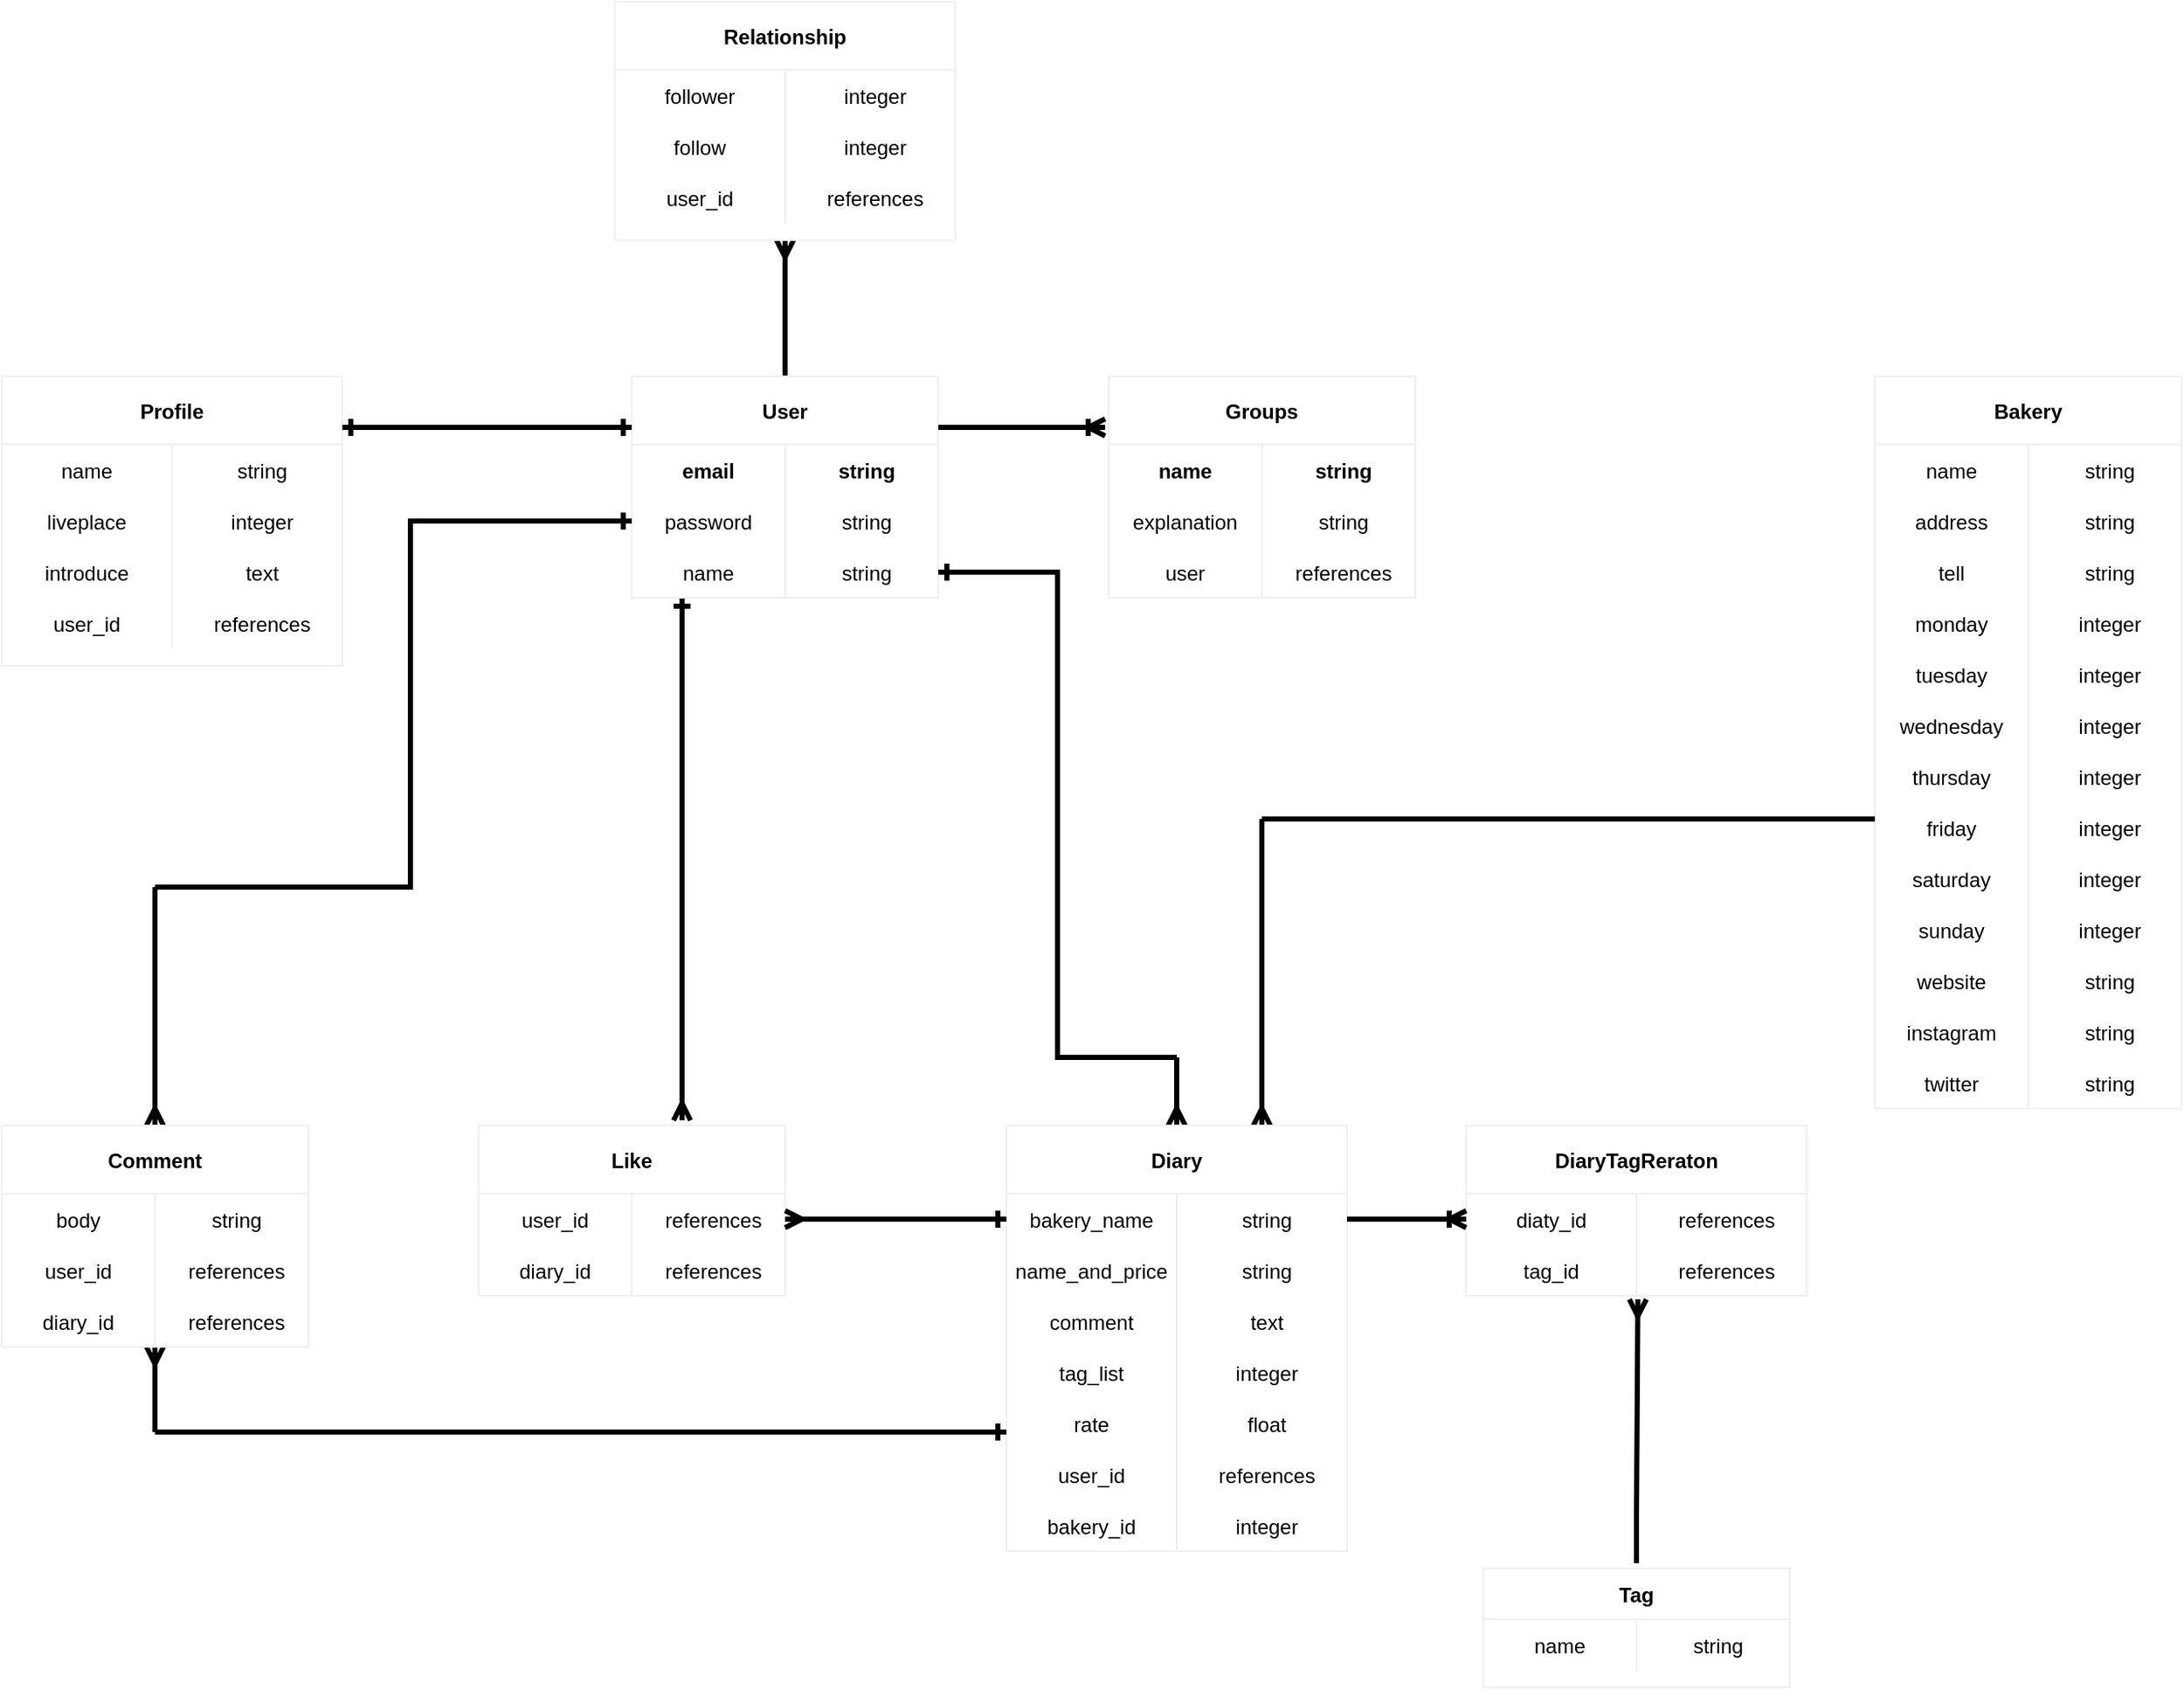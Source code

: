 <mxfile version="13.10.0" type="embed">
    <diagram id="m21PLjNemljmW0Z7KCX5" name="ページ1">
        <mxGraphModel dx="508" dy="1512" grid="1" gridSize="10" guides="1" tooltips="1" connect="1" arrows="1" fold="1" page="1" pageScale="1" pageWidth="700" pageHeight="1000" math="0" shadow="0">
            <root>
                <mxCell id="0"/>
                <mxCell id="1" parent="0"/>
                <mxCell id="2" style="edgeStyle=elbowEdgeStyle;rounded=0;jumpSize=13;orthogonalLoop=1;jettySize=auto;html=1;entryX=0.665;entryY=-0.03;entryDx=0;entryDy=0;entryPerimeter=0;shadow=0;startArrow=ERone;startFill=0;endArrow=ERmany;endFill=0;strokeWidth=3;fontSize=14;fontColor=none;" parent="1" source="3" target="66" edge="1">
                    <mxGeometry relative="1" as="geometry"/>
                </mxCell>
                <mxCell id="159" style="edgeStyle=orthogonalEdgeStyle;rounded=0;orthogonalLoop=1;jettySize=auto;html=1;exitX=0.5;exitY=0;exitDx=0;exitDy=0;entryX=0.5;entryY=1;entryDx=0;entryDy=0;startArrow=none;startFill=0;strokeWidth=3;endArrow=ERmany;endFill=0;" parent="1" source="3" target="129" edge="1">
                    <mxGeometry relative="1" as="geometry"/>
                </mxCell>
                <mxCell id="3" value="User" style="shape=table;startSize=40;container=1;collapsible=1;childLayout=tableLayout;fixedRows=1;rowLines=0;fontStyle=1;align=center;resizeLast=1;strokeColor=#f0f0f0;" parent="1" vertex="1">
                    <mxGeometry x="430" y="200" width="180" height="130" as="geometry"/>
                </mxCell>
                <mxCell id="4" value="" style="shape=partialRectangle;collapsible=0;dropTarget=0;pointerEvents=0;fillColor=none;top=0;left=0;bottom=1;right=0;points=[[0,0.5],[1,0.5]];portConstraint=eastwest;strokeColor=none;" parent="3" vertex="1">
                    <mxGeometry y="40" width="180" height="30" as="geometry"/>
                </mxCell>
                <mxCell id="5" value="email" style="shape=partialRectangle;connectable=0;fillColor=none;top=0;left=0;bottom=0;right=0;fontStyle=1;overflow=hidden;strokeColor=none;" parent="4" vertex="1">
                    <mxGeometry width="90" height="30" as="geometry"/>
                </mxCell>
                <mxCell id="6" value="string" style="shape=partialRectangle;connectable=0;fillColor=none;top=0;left=0;bottom=0;right=0;align=center;spacingLeft=6;fontStyle=1;overflow=hidden;strokeColor=none;flipH=1;flipV=1;direction=west;" parent="4" vertex="1">
                    <mxGeometry x="90" width="90" height="30" as="geometry"/>
                </mxCell>
                <mxCell id="7" value="" style="shape=partialRectangle;collapsible=0;dropTarget=0;pointerEvents=0;fillColor=none;top=0;left=0;bottom=0;right=0;points=[[0,0.5],[1,0.5]];portConstraint=eastwest;strokeColor=none;" parent="3" vertex="1">
                    <mxGeometry y="70" width="180" height="30" as="geometry"/>
                </mxCell>
                <mxCell id="8" value="password" style="shape=partialRectangle;connectable=0;fillColor=none;top=0;left=0;bottom=0;right=0;editable=1;overflow=hidden;" parent="7" vertex="1">
                    <mxGeometry width="90" height="30" as="geometry"/>
                </mxCell>
                <mxCell id="9" value="string" style="shape=partialRectangle;connectable=0;fillColor=none;top=0;left=0;bottom=0;right=0;align=center;spacingLeft=6;overflow=hidden;" parent="7" vertex="1">
                    <mxGeometry x="90" width="90" height="30" as="geometry"/>
                </mxCell>
                <mxCell id="10" value="" style="shape=partialRectangle;collapsible=0;dropTarget=0;pointerEvents=0;fillColor=none;top=0;left=0;bottom=0;right=0;points=[[0,0.5],[1,0.5]];portConstraint=eastwest;" parent="3" vertex="1">
                    <mxGeometry y="100" width="180" height="30" as="geometry"/>
                </mxCell>
                <mxCell id="11" value="name" style="shape=partialRectangle;connectable=0;fillColor=none;top=0;left=0;bottom=0;right=0;editable=1;overflow=hidden;" parent="10" vertex="1">
                    <mxGeometry width="90" height="30" as="geometry"/>
                </mxCell>
                <mxCell id="12" value="string" style="shape=partialRectangle;connectable=0;fillColor=none;top=0;left=0;bottom=0;right=0;align=center;spacingLeft=6;overflow=hidden;" parent="10" vertex="1">
                    <mxGeometry x="90" width="90" height="30" as="geometry"/>
                </mxCell>
                <mxCell id="13" value="Bakery" style="shape=table;startSize=40;container=1;collapsible=1;childLayout=tableLayout;fixedRows=1;rowLines=0;fontStyle=1;align=center;resizeLast=1;strokeColor=#f0f0f0;" parent="1" vertex="1">
                    <mxGeometry x="1160" y="200" width="180" height="430" as="geometry"/>
                </mxCell>
                <mxCell id="14" value="" style="shape=partialRectangle;collapsible=0;dropTarget=0;pointerEvents=0;fillColor=none;top=0;left=0;bottom=1;right=0;points=[[0,0.5],[1,0.5]];portConstraint=eastwest;strokeColor=none;" parent="13" vertex="1">
                    <mxGeometry y="40" width="180" height="30" as="geometry"/>
                </mxCell>
                <mxCell id="15" value="name" style="shape=partialRectangle;connectable=0;fillColor=none;top=0;left=0;bottom=0;right=0;fontStyle=0;overflow=hidden;strokeColor=none;" parent="14" vertex="1">
                    <mxGeometry width="90" height="30" as="geometry"/>
                </mxCell>
                <mxCell id="16" value="string" style="shape=partialRectangle;connectable=0;fillColor=none;top=0;left=0;bottom=0;right=0;align=center;spacingLeft=6;fontStyle=0;overflow=hidden;strokeColor=none;" parent="14" vertex="1">
                    <mxGeometry x="90" width="90" height="30" as="geometry"/>
                </mxCell>
                <mxCell id="17" value="" style="shape=partialRectangle;collapsible=0;dropTarget=0;pointerEvents=0;fillColor=none;top=0;left=0;bottom=0;right=0;points=[[0,0.5],[1,0.5]];portConstraint=eastwest;strokeColor=none;" parent="13" vertex="1">
                    <mxGeometry y="70" width="180" height="30" as="geometry"/>
                </mxCell>
                <mxCell id="18" value="address" style="shape=partialRectangle;connectable=0;fillColor=none;top=0;left=0;bottom=0;right=0;editable=1;overflow=hidden;" parent="17" vertex="1">
                    <mxGeometry width="90" height="30" as="geometry"/>
                </mxCell>
                <mxCell id="19" value="string" style="shape=partialRectangle;connectable=0;fillColor=none;top=0;left=0;bottom=0;right=0;align=center;spacingLeft=6;overflow=hidden;" parent="17" vertex="1">
                    <mxGeometry x="90" width="90" height="30" as="geometry"/>
                </mxCell>
                <mxCell id="20" value="" style="shape=partialRectangle;collapsible=0;dropTarget=0;pointerEvents=0;fillColor=none;top=0;left=0;bottom=0;right=0;points=[[0,0.5],[1,0.5]];portConstraint=eastwest;" parent="13" vertex="1">
                    <mxGeometry y="100" width="180" height="30" as="geometry"/>
                </mxCell>
                <mxCell id="21" value="tell" style="shape=partialRectangle;connectable=0;fillColor=none;top=0;left=0;bottom=0;right=0;editable=1;overflow=hidden;" parent="20" vertex="1">
                    <mxGeometry width="90" height="30" as="geometry"/>
                </mxCell>
                <mxCell id="22" value="string" style="shape=partialRectangle;connectable=0;fillColor=none;top=0;left=0;bottom=0;right=0;align=center;spacingLeft=6;overflow=hidden;" parent="20" vertex="1">
                    <mxGeometry x="90" width="90" height="30" as="geometry"/>
                </mxCell>
                <mxCell id="23" value="" style="shape=partialRectangle;collapsible=0;dropTarget=0;pointerEvents=0;fillColor=none;top=0;left=0;bottom=0;right=0;points=[[0,0.5],[1,0.5]];portConstraint=eastwest;" parent="13" vertex="1">
                    <mxGeometry y="130" width="180" height="30" as="geometry"/>
                </mxCell>
                <mxCell id="24" value="monday" style="shape=partialRectangle;connectable=0;fillColor=none;top=0;left=0;bottom=0;right=0;fontStyle=0;overflow=hidden;" parent="23" vertex="1">
                    <mxGeometry width="90" height="30" as="geometry"/>
                </mxCell>
                <mxCell id="25" value="integer" style="shape=partialRectangle;connectable=0;fillColor=none;top=0;left=0;bottom=0;right=0;align=center;spacingLeft=6;fontStyle=0;overflow=hidden;" parent="23" vertex="1">
                    <mxGeometry x="90" width="90" height="30" as="geometry"/>
                </mxCell>
                <mxCell id="26" value="" style="shape=partialRectangle;collapsible=0;dropTarget=0;pointerEvents=0;fillColor=none;top=0;left=0;bottom=0;right=0;points=[[0,0.5],[1,0.5]];portConstraint=eastwest;" parent="13" vertex="1">
                    <mxGeometry y="160" width="180" height="30" as="geometry"/>
                </mxCell>
                <mxCell id="27" value="tuesday" style="shape=partialRectangle;connectable=0;fillColor=none;top=0;left=0;bottom=0;right=0;fontStyle=0;overflow=hidden;" parent="26" vertex="1">
                    <mxGeometry width="90" height="30" as="geometry"/>
                </mxCell>
                <mxCell id="28" value="integer" style="shape=partialRectangle;connectable=0;fillColor=none;top=0;left=0;bottom=0;right=0;align=center;spacingLeft=6;fontStyle=0;overflow=hidden;" parent="26" vertex="1">
                    <mxGeometry x="90" width="90" height="30" as="geometry"/>
                </mxCell>
                <mxCell id="29" value="" style="shape=partialRectangle;collapsible=0;dropTarget=0;pointerEvents=0;fillColor=none;top=0;left=0;bottom=0;right=0;points=[[0,0.5],[1,0.5]];portConstraint=eastwest;" parent="13" vertex="1">
                    <mxGeometry y="190" width="180" height="30" as="geometry"/>
                </mxCell>
                <mxCell id="30" value="wednesday" style="shape=partialRectangle;connectable=0;fillColor=none;top=0;left=0;bottom=0;right=0;fontStyle=0;overflow=hidden;" parent="29" vertex="1">
                    <mxGeometry width="90" height="30" as="geometry"/>
                </mxCell>
                <mxCell id="31" value="integer" style="shape=partialRectangle;connectable=0;fillColor=none;top=0;left=0;bottom=0;right=0;align=center;spacingLeft=6;fontStyle=0;overflow=hidden;" parent="29" vertex="1">
                    <mxGeometry x="90" width="90" height="30" as="geometry"/>
                </mxCell>
                <mxCell id="32" value="" style="shape=partialRectangle;collapsible=0;dropTarget=0;pointerEvents=0;fillColor=none;top=0;left=0;bottom=0;right=0;points=[[0,0.5],[1,0.5]];portConstraint=eastwest;" parent="13" vertex="1">
                    <mxGeometry y="220" width="180" height="30" as="geometry"/>
                </mxCell>
                <mxCell id="33" value="thursday" style="shape=partialRectangle;connectable=0;fillColor=none;top=0;left=0;bottom=0;right=0;fontStyle=0;overflow=hidden;" parent="32" vertex="1">
                    <mxGeometry width="90" height="30" as="geometry"/>
                </mxCell>
                <mxCell id="34" value="integer" style="shape=partialRectangle;connectable=0;fillColor=none;top=0;left=0;bottom=0;right=0;align=center;spacingLeft=6;fontStyle=0;overflow=hidden;" parent="32" vertex="1">
                    <mxGeometry x="90" width="90" height="30" as="geometry"/>
                </mxCell>
                <mxCell id="35" value="" style="shape=partialRectangle;collapsible=0;dropTarget=0;pointerEvents=0;fillColor=none;top=0;left=0;bottom=0;right=0;points=[[0,0.5],[1,0.5]];portConstraint=eastwest;" parent="13" vertex="1">
                    <mxGeometry y="250" width="180" height="30" as="geometry"/>
                </mxCell>
                <mxCell id="36" value="friday" style="shape=partialRectangle;connectable=0;fillColor=none;top=0;left=0;bottom=0;right=0;fontStyle=0;overflow=hidden;" parent="35" vertex="1">
                    <mxGeometry width="90" height="30" as="geometry"/>
                </mxCell>
                <mxCell id="37" value="integer" style="shape=partialRectangle;connectable=0;fillColor=none;top=0;left=0;bottom=0;right=0;align=center;spacingLeft=6;fontStyle=0;overflow=hidden;" parent="35" vertex="1">
                    <mxGeometry x="90" width="90" height="30" as="geometry"/>
                </mxCell>
                <mxCell id="38" value="" style="shape=partialRectangle;collapsible=0;dropTarget=0;pointerEvents=0;fillColor=none;top=0;left=0;bottom=0;right=0;points=[[0,0.5],[1,0.5]];portConstraint=eastwest;" parent="13" vertex="1">
                    <mxGeometry y="280" width="180" height="30" as="geometry"/>
                </mxCell>
                <mxCell id="39" value="saturday" style="shape=partialRectangle;connectable=0;fillColor=none;top=0;left=0;bottom=0;right=0;fontStyle=0;overflow=hidden;" parent="38" vertex="1">
                    <mxGeometry width="90" height="30" as="geometry"/>
                </mxCell>
                <mxCell id="40" value="integer" style="shape=partialRectangle;connectable=0;fillColor=none;top=0;left=0;bottom=0;right=0;align=center;spacingLeft=6;fontStyle=0;overflow=hidden;" parent="38" vertex="1">
                    <mxGeometry x="90" width="90" height="30" as="geometry"/>
                </mxCell>
                <mxCell id="144" value="" style="shape=partialRectangle;collapsible=0;dropTarget=0;pointerEvents=0;fillColor=none;top=0;left=0;bottom=0;right=0;points=[[0,0.5],[1,0.5]];portConstraint=eastwest;" parent="13" vertex="1">
                    <mxGeometry y="310" width="180" height="30" as="geometry"/>
                </mxCell>
                <mxCell id="145" value="sunday" style="shape=partialRectangle;connectable=0;fillColor=none;top=0;left=0;bottom=0;right=0;fontStyle=0;overflow=hidden;" parent="144" vertex="1">
                    <mxGeometry width="90" height="30" as="geometry"/>
                </mxCell>
                <mxCell id="146" value="integer" style="shape=partialRectangle;connectable=0;fillColor=none;top=0;left=0;bottom=0;right=0;align=center;spacingLeft=6;fontStyle=0;overflow=hidden;" parent="144" vertex="1">
                    <mxGeometry x="90" width="90" height="30" as="geometry"/>
                </mxCell>
                <mxCell id="147" value="" style="shape=partialRectangle;collapsible=0;dropTarget=0;pointerEvents=0;fillColor=none;top=0;left=0;bottom=0;right=0;points=[[0,0.5],[1,0.5]];portConstraint=eastwest;" parent="13" vertex="1">
                    <mxGeometry y="340" width="180" height="30" as="geometry"/>
                </mxCell>
                <mxCell id="148" value="website" style="shape=partialRectangle;connectable=0;fillColor=none;top=0;left=0;bottom=0;right=0;fontStyle=0;overflow=hidden;" parent="147" vertex="1">
                    <mxGeometry width="90" height="30" as="geometry"/>
                </mxCell>
                <mxCell id="149" value="string" style="shape=partialRectangle;connectable=0;fillColor=none;top=0;left=0;bottom=0;right=0;align=center;spacingLeft=6;fontStyle=0;overflow=hidden;" parent="147" vertex="1">
                    <mxGeometry x="90" width="90" height="30" as="geometry"/>
                </mxCell>
                <mxCell id="151" value="" style="shape=partialRectangle;collapsible=0;dropTarget=0;pointerEvents=0;fillColor=none;top=0;left=0;bottom=0;right=0;points=[[0,0.5],[1,0.5]];portConstraint=eastwest;" parent="13" vertex="1">
                    <mxGeometry y="370" width="180" height="30" as="geometry"/>
                </mxCell>
                <mxCell id="152" value="instagram" style="shape=partialRectangle;connectable=0;fillColor=none;top=0;left=0;bottom=0;right=0;fontStyle=0;overflow=hidden;" parent="151" vertex="1">
                    <mxGeometry width="90" height="30" as="geometry"/>
                </mxCell>
                <mxCell id="153" value="string" style="shape=partialRectangle;connectable=0;fillColor=none;top=0;left=0;bottom=0;right=0;align=center;spacingLeft=6;fontStyle=0;overflow=hidden;" parent="151" vertex="1">
                    <mxGeometry x="90" width="90" height="30" as="geometry"/>
                </mxCell>
                <mxCell id="154" value="" style="shape=partialRectangle;collapsible=0;dropTarget=0;pointerEvents=0;fillColor=none;top=0;left=0;bottom=0;right=0;points=[[0,0.5],[1,0.5]];portConstraint=eastwest;" parent="13" vertex="1">
                    <mxGeometry y="400" width="180" height="30" as="geometry"/>
                </mxCell>
                <mxCell id="155" value="twitter" style="shape=partialRectangle;connectable=0;fillColor=none;top=0;left=0;bottom=0;right=0;fontStyle=0;overflow=hidden;" parent="154" vertex="1">
                    <mxGeometry width="90" height="30" as="geometry"/>
                </mxCell>
                <mxCell id="156" value="string" style="shape=partialRectangle;connectable=0;fillColor=none;top=0;left=0;bottom=0;right=0;align=center;spacingLeft=6;fontStyle=0;overflow=hidden;" parent="154" vertex="1">
                    <mxGeometry x="90" width="90" height="30" as="geometry"/>
                </mxCell>
                <mxCell id="41" value="Profile" style="shape=table;startSize=40;container=1;collapsible=1;childLayout=tableLayout;fixedRows=1;rowLines=0;fontStyle=1;align=center;resizeLast=1;strokeColor=#f0f0f0;" parent="1" vertex="1">
                    <mxGeometry x="60" y="200" width="200" height="170" as="geometry"/>
                </mxCell>
                <mxCell id="42" value="" style="shape=partialRectangle;collapsible=0;dropTarget=0;pointerEvents=0;fillColor=none;top=0;left=0;bottom=1;right=0;points=[[0,0.5],[1,0.5]];portConstraint=eastwest;strokeColor=none;" parent="41" vertex="1">
                    <mxGeometry y="40" width="200" height="30" as="geometry"/>
                </mxCell>
                <mxCell id="43" value="name" style="shape=partialRectangle;connectable=0;fillColor=none;top=0;left=0;bottom=0;right=0;fontStyle=0;overflow=hidden;strokeColor=none;" parent="42" vertex="1">
                    <mxGeometry width="100" height="30" as="geometry"/>
                </mxCell>
                <mxCell id="44" value="string" style="shape=partialRectangle;connectable=0;fillColor=none;top=0;left=0;bottom=0;right=0;align=center;spacingLeft=6;fontStyle=0;overflow=hidden;strokeColor=none;" parent="42" vertex="1">
                    <mxGeometry x="100" width="100" height="30" as="geometry"/>
                </mxCell>
                <mxCell id="45" value="" style="shape=partialRectangle;collapsible=0;dropTarget=0;pointerEvents=0;fillColor=none;top=0;left=0;bottom=0;right=0;points=[[0,0.5],[1,0.5]];portConstraint=eastwest;strokeColor=none;" parent="41" vertex="1">
                    <mxGeometry y="70" width="200" height="30" as="geometry"/>
                </mxCell>
                <mxCell id="46" value="liveplace" style="shape=partialRectangle;connectable=0;fillColor=none;top=0;left=0;bottom=0;right=0;editable=1;overflow=hidden;" parent="45" vertex="1">
                    <mxGeometry width="100" height="30" as="geometry"/>
                </mxCell>
                <mxCell id="47" value="integer" style="shape=partialRectangle;connectable=0;fillColor=none;top=0;left=0;bottom=0;right=0;align=center;spacingLeft=6;overflow=hidden;" parent="45" vertex="1">
                    <mxGeometry x="100" width="100" height="30" as="geometry"/>
                </mxCell>
                <mxCell id="48" value="" style="shape=partialRectangle;collapsible=0;dropTarget=0;pointerEvents=0;fillColor=none;top=0;left=0;bottom=0;right=0;points=[[0,0.5],[1,0.5]];portConstraint=eastwest;" parent="41" vertex="1">
                    <mxGeometry y="100" width="200" height="30" as="geometry"/>
                </mxCell>
                <mxCell id="49" value="introduce" style="shape=partialRectangle;connectable=0;fillColor=none;top=0;left=0;bottom=0;right=0;editable=1;overflow=hidden;" parent="48" vertex="1">
                    <mxGeometry width="100" height="30" as="geometry"/>
                </mxCell>
                <mxCell id="50" value="text" style="shape=partialRectangle;connectable=0;fillColor=none;top=0;left=0;bottom=0;right=0;align=center;spacingLeft=6;overflow=hidden;" parent="48" vertex="1">
                    <mxGeometry x="100" width="100" height="30" as="geometry"/>
                </mxCell>
                <mxCell id="51" value="" style="shape=partialRectangle;collapsible=0;dropTarget=0;pointerEvents=0;fillColor=none;top=0;left=0;bottom=0;right=0;points=[[0,0.5],[1,0.5]];portConstraint=eastwest;" parent="41" vertex="1">
                    <mxGeometry y="130" width="200" height="30" as="geometry"/>
                </mxCell>
                <mxCell id="52" value="user_id" style="shape=partialRectangle;connectable=0;fillColor=none;top=0;left=0;bottom=0;right=0;fontStyle=0;overflow=hidden;" parent="51" vertex="1">
                    <mxGeometry width="100" height="30" as="geometry"/>
                </mxCell>
                <mxCell id="53" value="references" style="shape=partialRectangle;connectable=0;fillColor=none;top=0;left=0;bottom=0;right=0;align=center;spacingLeft=6;fontStyle=0;overflow=hidden;" parent="51" vertex="1">
                    <mxGeometry x="100" width="100" height="30" as="geometry"/>
                </mxCell>
                <mxCell id="54" style="edgeStyle=elbowEdgeStyle;rounded=0;jumpSize=13;orthogonalLoop=1;jettySize=auto;html=1;shadow=0;startArrow=ERmany;startFill=0;endArrow=none;endFill=0;strokeWidth=3;fontSize=14;fontColor=none;" parent="1" source="56" edge="1">
                    <mxGeometry relative="1" as="geometry">
                        <mxPoint x="150" y="500" as="targetPoint"/>
                    </mxGeometry>
                </mxCell>
                <mxCell id="55" style="edgeStyle=elbowEdgeStyle;rounded=0;jumpSize=13;orthogonalLoop=1;jettySize=auto;html=1;shadow=0;startArrow=ERmany;startFill=0;endArrow=none;endFill=0;strokeWidth=3;fontSize=14;fontColor=none;" parent="1" source="56" edge="1">
                    <mxGeometry relative="1" as="geometry">
                        <mxPoint x="150" y="820" as="targetPoint"/>
                    </mxGeometry>
                </mxCell>
                <mxCell id="56" value="Comment" style="shape=table;startSize=40;container=1;collapsible=1;childLayout=tableLayout;fixedRows=1;rowLines=0;fontStyle=1;align=center;resizeLast=1;strokeColor=#f0f0f0;" parent="1" vertex="1">
                    <mxGeometry x="60" y="640" width="180" height="130" as="geometry"/>
                </mxCell>
                <mxCell id="57" value="" style="shape=partialRectangle;collapsible=0;dropTarget=0;pointerEvents=0;fillColor=none;top=0;left=0;bottom=1;right=0;points=[[0,0.5],[1,0.5]];portConstraint=eastwest;strokeColor=none;" parent="56" vertex="1">
                    <mxGeometry y="40" width="180" height="30" as="geometry"/>
                </mxCell>
                <mxCell id="58" value="body" style="shape=partialRectangle;connectable=0;fillColor=none;top=0;left=0;bottom=0;right=0;fontStyle=0;overflow=hidden;strokeColor=none;" parent="57" vertex="1">
                    <mxGeometry width="90" height="30" as="geometry"/>
                </mxCell>
                <mxCell id="59" value="string" style="shape=partialRectangle;connectable=0;fillColor=none;top=0;left=0;bottom=0;right=0;align=center;spacingLeft=6;fontStyle=0;overflow=hidden;strokeColor=none;" parent="57" vertex="1">
                    <mxGeometry x="90" width="90" height="30" as="geometry"/>
                </mxCell>
                <mxCell id="60" value="" style="shape=partialRectangle;collapsible=0;dropTarget=0;pointerEvents=0;fillColor=none;top=0;left=0;bottom=0;right=0;points=[[0,0.5],[1,0.5]];portConstraint=eastwest;strokeColor=none;" parent="56" vertex="1">
                    <mxGeometry y="70" width="180" height="30" as="geometry"/>
                </mxCell>
                <mxCell id="61" value="user_id" style="shape=partialRectangle;connectable=0;fillColor=none;top=0;left=0;bottom=0;right=0;editable=1;overflow=hidden;" parent="60" vertex="1">
                    <mxGeometry width="90" height="30" as="geometry"/>
                </mxCell>
                <mxCell id="62" value="references" style="shape=partialRectangle;connectable=0;fillColor=none;top=0;left=0;bottom=0;right=0;align=center;spacingLeft=6;overflow=hidden;" parent="60" vertex="1">
                    <mxGeometry x="90" width="90" height="30" as="geometry"/>
                </mxCell>
                <mxCell id="63" value="" style="shape=partialRectangle;collapsible=0;dropTarget=0;pointerEvents=0;fillColor=none;top=0;left=0;bottom=0;right=0;points=[[0,0.5],[1,0.5]];portConstraint=eastwest;" parent="56" vertex="1">
                    <mxGeometry y="100" width="180" height="30" as="geometry"/>
                </mxCell>
                <mxCell id="64" value="diary_id" style="shape=partialRectangle;connectable=0;fillColor=none;top=0;left=0;bottom=0;right=0;editable=1;overflow=hidden;" parent="63" vertex="1">
                    <mxGeometry width="90" height="30" as="geometry"/>
                </mxCell>
                <mxCell id="65" value="references" style="shape=partialRectangle;connectable=0;fillColor=none;top=0;left=0;bottom=0;right=0;align=center;spacingLeft=6;overflow=hidden;" parent="63" vertex="1">
                    <mxGeometry x="90" width="90" height="30" as="geometry"/>
                </mxCell>
                <mxCell id="66" value="Like" style="shape=table;startSize=40;container=1;collapsible=1;childLayout=tableLayout;fixedRows=1;rowLines=0;fontStyle=1;align=center;resizeLast=1;strokeColor=#f0f0f0;" parent="1" vertex="1">
                    <mxGeometry x="340" y="640" width="180" height="100" as="geometry"/>
                </mxCell>
                <mxCell id="67" value="" style="shape=partialRectangle;collapsible=0;dropTarget=0;pointerEvents=0;fillColor=none;top=0;left=0;bottom=1;right=0;points=[[0,0.5],[1,0.5]];portConstraint=eastwest;strokeColor=none;" parent="66" vertex="1">
                    <mxGeometry y="40" width="180" height="30" as="geometry"/>
                </mxCell>
                <mxCell id="68" value="user_id" style="shape=partialRectangle;connectable=0;fillColor=none;top=0;left=0;bottom=0;right=0;fontStyle=0;overflow=hidden;strokeColor=none;" parent="67" vertex="1">
                    <mxGeometry width="90" height="30" as="geometry"/>
                </mxCell>
                <mxCell id="69" value="references" style="shape=partialRectangle;connectable=0;fillColor=none;top=0;left=0;bottom=0;right=0;align=center;spacingLeft=6;fontStyle=0;overflow=hidden;strokeColor=none;" parent="67" vertex="1">
                    <mxGeometry x="90" width="90" height="30" as="geometry"/>
                </mxCell>
                <mxCell id="70" value="" style="shape=partialRectangle;collapsible=0;dropTarget=0;pointerEvents=0;fillColor=none;top=0;left=0;bottom=0;right=0;points=[[0,0.5],[1,0.5]];portConstraint=eastwest;strokeColor=none;" parent="66" vertex="1">
                    <mxGeometry y="70" width="180" height="30" as="geometry"/>
                </mxCell>
                <mxCell id="71" value="diary_id" style="shape=partialRectangle;connectable=0;fillColor=none;top=0;left=0;bottom=0;right=0;editable=1;overflow=hidden;" parent="70" vertex="1">
                    <mxGeometry width="90" height="30" as="geometry"/>
                </mxCell>
                <mxCell id="72" value="references" style="shape=partialRectangle;connectable=0;fillColor=none;top=0;left=0;bottom=0;right=0;align=center;spacingLeft=6;overflow=hidden;" parent="70" vertex="1">
                    <mxGeometry x="90" width="90" height="30" as="geometry"/>
                </mxCell>
                <mxCell id="73" style="edgeStyle=elbowEdgeStyle;rounded=0;jumpSize=13;orthogonalLoop=1;jettySize=auto;html=1;shadow=0;startArrow=ERmany;startFill=0;endArrow=none;endFill=0;strokeWidth=3;fontSize=14;fontColor=none;" parent="1" source="75" edge="1">
                    <mxGeometry relative="1" as="geometry">
                        <mxPoint x="750" y="600" as="targetPoint"/>
                        <Array as="points">
                            <mxPoint x="750" y="600"/>
                            <mxPoint x="750" y="600"/>
                        </Array>
                    </mxGeometry>
                </mxCell>
                <mxCell id="74" style="edgeStyle=elbowEdgeStyle;rounded=0;jumpSize=13;orthogonalLoop=1;jettySize=auto;html=1;shadow=0;startArrow=ERmany;startFill=0;endArrow=none;endFill=0;strokeWidth=3;fontSize=14;fontColor=none;" parent="1" source="75" edge="1">
                    <mxGeometry relative="1" as="geometry">
                        <mxPoint x="800" y="460" as="targetPoint"/>
                        <Array as="points">
                            <mxPoint x="800" y="510"/>
                        </Array>
                    </mxGeometry>
                </mxCell>
                <mxCell id="75" value="Diary" style="shape=table;startSize=40;container=1;collapsible=1;childLayout=tableLayout;fixedRows=1;rowLines=0;fontStyle=1;align=center;resizeLast=1;strokeColor=#f0f0f0;" parent="1" vertex="1">
                    <mxGeometry x="650" y="640" width="200" height="250" as="geometry"/>
                </mxCell>
                <mxCell id="76" value="" style="shape=partialRectangle;collapsible=0;dropTarget=0;pointerEvents=0;fillColor=none;top=0;left=0;bottom=1;right=0;points=[[0,0.5],[1,0.5]];portConstraint=eastwest;strokeColor=none;" parent="75" vertex="1">
                    <mxGeometry y="40" width="200" height="30" as="geometry"/>
                </mxCell>
                <mxCell id="77" value="bakery_name" style="shape=partialRectangle;connectable=0;fillColor=none;top=0;left=0;bottom=0;right=0;fontStyle=0;overflow=hidden;strokeColor=none;" parent="76" vertex="1">
                    <mxGeometry width="100" height="30" as="geometry"/>
                </mxCell>
                <mxCell id="78" value="string" style="shape=partialRectangle;connectable=0;fillColor=none;top=0;left=0;bottom=0;right=0;align=center;spacingLeft=6;fontStyle=0;overflow=hidden;strokeColor=none;" parent="76" vertex="1">
                    <mxGeometry x="100" width="100" height="30" as="geometry"/>
                </mxCell>
                <mxCell id="79" value="" style="shape=partialRectangle;collapsible=0;dropTarget=0;pointerEvents=0;fillColor=none;top=0;left=0;bottom=0;right=0;points=[[0,0.5],[1,0.5]];portConstraint=eastwest;strokeColor=none;" parent="75" vertex="1">
                    <mxGeometry y="70" width="200" height="30" as="geometry"/>
                </mxCell>
                <mxCell id="80" value="name_and_price" style="shape=partialRectangle;connectable=0;fillColor=none;top=0;left=0;bottom=0;right=0;editable=1;overflow=hidden;" parent="79" vertex="1">
                    <mxGeometry width="100" height="30" as="geometry"/>
                </mxCell>
                <mxCell id="81" value="string" style="shape=partialRectangle;connectable=0;fillColor=none;top=0;left=0;bottom=0;right=0;align=center;spacingLeft=6;overflow=hidden;" parent="79" vertex="1">
                    <mxGeometry x="100" width="100" height="30" as="geometry"/>
                </mxCell>
                <mxCell id="82" value="" style="shape=partialRectangle;collapsible=0;dropTarget=0;pointerEvents=0;fillColor=none;top=0;left=0;bottom=0;right=0;points=[[0,0.5],[1,0.5]];portConstraint=eastwest;" parent="75" vertex="1">
                    <mxGeometry y="100" width="200" height="30" as="geometry"/>
                </mxCell>
                <mxCell id="83" value="comment" style="shape=partialRectangle;connectable=0;fillColor=none;top=0;left=0;bottom=0;right=0;editable=1;overflow=hidden;" parent="82" vertex="1">
                    <mxGeometry width="100" height="30" as="geometry"/>
                </mxCell>
                <mxCell id="84" value="text" style="shape=partialRectangle;connectable=0;fillColor=none;top=0;left=0;bottom=0;right=0;align=center;spacingLeft=6;overflow=hidden;" parent="82" vertex="1">
                    <mxGeometry x="100" width="100" height="30" as="geometry"/>
                </mxCell>
                <mxCell id="85" value="" style="shape=partialRectangle;collapsible=0;dropTarget=0;pointerEvents=0;fillColor=none;top=0;left=0;bottom=0;right=0;points=[[0,0.5],[1,0.5]];portConstraint=eastwest;" parent="75" vertex="1">
                    <mxGeometry y="130" width="200" height="30" as="geometry"/>
                </mxCell>
                <mxCell id="86" value="tag_list" style="shape=partialRectangle;connectable=0;fillColor=none;top=0;left=0;bottom=0;right=0;fontStyle=0;overflow=hidden;" parent="85" vertex="1">
                    <mxGeometry width="100" height="30" as="geometry"/>
                </mxCell>
                <mxCell id="87" value="integer" style="shape=partialRectangle;connectable=0;fillColor=none;top=0;left=0;bottom=0;right=0;align=center;spacingLeft=6;fontStyle=0;overflow=hidden;" parent="85" vertex="1">
                    <mxGeometry x="100" width="100" height="30" as="geometry"/>
                </mxCell>
                <mxCell id="88" style="edgeStyle=elbowEdgeStyle;rounded=0;jumpSize=13;orthogonalLoop=1;jettySize=auto;html=1;entryX=0;entryY=0.5;entryDx=0;entryDy=0;shadow=0;startArrow=ERmany;startFill=0;endArrow=ERmany;endFill=0;strokeWidth=3;fontSize=14;fontColor=none;" parent="75" edge="1">
                    <mxGeometry relative="1" as="geometry">
                        <mxPoint y="175" as="sourcePoint"/>
                        <mxPoint y="175" as="targetPoint"/>
                    </mxGeometry>
                </mxCell>
                <mxCell id="89" value="" style="shape=partialRectangle;collapsible=0;dropTarget=0;pointerEvents=0;fillColor=none;top=0;left=0;bottom=0;right=0;points=[[0,0.5],[1,0.5]];portConstraint=eastwest;" parent="75" vertex="1">
                    <mxGeometry y="160" width="200" height="30" as="geometry"/>
                </mxCell>
                <mxCell id="90" value="rate" style="shape=partialRectangle;connectable=0;fillColor=none;top=0;left=0;bottom=0;right=0;fontStyle=0;overflow=hidden;" parent="89" vertex="1">
                    <mxGeometry width="100" height="30" as="geometry"/>
                </mxCell>
                <mxCell id="91" value="float" style="shape=partialRectangle;connectable=0;fillColor=none;top=0;left=0;bottom=0;right=0;align=center;spacingLeft=6;fontStyle=0;overflow=hidden;" parent="89" vertex="1">
                    <mxGeometry x="100" width="100" height="30" as="geometry"/>
                </mxCell>
                <mxCell id="92" value="" style="shape=partialRectangle;collapsible=0;dropTarget=0;pointerEvents=0;fillColor=none;top=0;left=0;bottom=0;right=0;points=[[0,0.5],[1,0.5]];portConstraint=eastwest;" parent="75" vertex="1">
                    <mxGeometry y="190" width="200" height="30" as="geometry"/>
                </mxCell>
                <mxCell id="93" value="user_id" style="shape=partialRectangle;connectable=0;fillColor=none;top=0;left=0;bottom=0;right=0;fontStyle=0;overflow=hidden;" parent="92" vertex="1">
                    <mxGeometry width="100" height="30" as="geometry"/>
                </mxCell>
                <mxCell id="94" value="references" style="shape=partialRectangle;connectable=0;fillColor=none;top=0;left=0;bottom=0;right=0;align=center;spacingLeft=6;fontStyle=0;overflow=hidden;" parent="92" vertex="1">
                    <mxGeometry x="100" width="100" height="30" as="geometry"/>
                </mxCell>
                <mxCell id="95" value="" style="shape=partialRectangle;collapsible=0;dropTarget=0;pointerEvents=0;fillColor=none;top=0;left=0;bottom=0;right=0;points=[[0,0.5],[1,0.5]];portConstraint=eastwest;" parent="75" vertex="1">
                    <mxGeometry y="220" width="200" height="30" as="geometry"/>
                </mxCell>
                <mxCell id="96" value="bakery_id" style="shape=partialRectangle;connectable=0;fillColor=none;top=0;left=0;bottom=0;right=0;fontStyle=0;overflow=hidden;" parent="95" vertex="1">
                    <mxGeometry width="100" height="30" as="geometry"/>
                </mxCell>
                <mxCell id="97" value="integer" style="shape=partialRectangle;connectable=0;fillColor=none;top=0;left=0;bottom=0;right=0;align=center;spacingLeft=6;fontStyle=0;overflow=hidden;" parent="95" vertex="1">
                    <mxGeometry x="100" width="100" height="30" as="geometry"/>
                </mxCell>
                <mxCell id="160" style="edgeStyle=orthogonalEdgeStyle;rounded=0;orthogonalLoop=1;jettySize=auto;html=1;exitX=0.5;exitY=0;exitDx=0;exitDy=0;startArrow=none;startFill=0;endArrow=ERmany;endFill=0;strokeWidth=3;entryX=0.504;entryY=1.169;entryDx=0;entryDy=0;entryPerimeter=0;" parent="1" edge="1">
                    <mxGeometry relative="1" as="geometry">
                        <mxPoint x="1020.8" y="742.07" as="targetPoint"/>
                        <Array as="points">
                            <mxPoint x="1020" y="867"/>
                        </Array>
                        <mxPoint x="1020" y="897" as="sourcePoint"/>
                    </mxGeometry>
                </mxCell>
                <mxCell id="99" value="Tag" style="shape=table;startSize=30;container=1;collapsible=1;childLayout=tableLayout;fixedRows=1;rowLines=0;fontStyle=1;align=center;resizeLast=1;strokeColor=#f0f0f0;" parent="1" vertex="1">
                    <mxGeometry x="930" y="900" width="180" height="70" as="geometry"/>
                </mxCell>
                <mxCell id="100" value="" style="shape=partialRectangle;collapsible=0;dropTarget=0;pointerEvents=0;fillColor=none;top=0;left=0;bottom=1;right=0;points=[[0,0.5],[1,0.5]];portConstraint=eastwest;strokeColor=none;" parent="99" vertex="1">
                    <mxGeometry y="30" width="180" height="30" as="geometry"/>
                </mxCell>
                <mxCell id="101" value="name" style="shape=partialRectangle;connectable=0;fillColor=none;top=0;left=0;bottom=0;right=0;fontStyle=0;overflow=hidden;strokeColor=none;" parent="100" vertex="1">
                    <mxGeometry width="90" height="30" as="geometry"/>
                </mxCell>
                <mxCell id="102" value="string" style="shape=partialRectangle;connectable=0;fillColor=none;top=0;left=0;bottom=0;right=0;align=center;spacingLeft=6;fontStyle=0;overflow=hidden;strokeColor=none;" parent="100" vertex="1">
                    <mxGeometry x="90" width="90" height="30" as="geometry"/>
                </mxCell>
                <mxCell id="103" value="DiaryTagReraton" style="shape=table;startSize=40;container=1;collapsible=1;childLayout=tableLayout;fixedRows=1;rowLines=0;fontStyle=1;align=center;resizeLast=1;strokeColor=#f0f0f0;" parent="1" vertex="1">
                    <mxGeometry x="920" y="640" width="200" height="100" as="geometry"/>
                </mxCell>
                <mxCell id="104" value="" style="shape=partialRectangle;collapsible=0;dropTarget=0;pointerEvents=0;fillColor=none;top=0;left=0;bottom=1;right=0;points=[[0,0.5],[1,0.5]];portConstraint=eastwest;strokeColor=none;" parent="103" vertex="1">
                    <mxGeometry y="40" width="200" height="30" as="geometry"/>
                </mxCell>
                <mxCell id="105" value="diaty_id" style="shape=partialRectangle;connectable=0;fillColor=none;top=0;left=0;bottom=0;right=0;fontStyle=0;overflow=hidden;strokeColor=none;" parent="104" vertex="1">
                    <mxGeometry width="100" height="30" as="geometry"/>
                </mxCell>
                <mxCell id="106" value="references" style="shape=partialRectangle;connectable=0;fillColor=none;top=0;left=0;bottom=0;right=0;align=center;spacingLeft=6;fontStyle=0;overflow=hidden;strokeColor=none;" parent="104" vertex="1">
                    <mxGeometry x="100" width="100" height="30" as="geometry"/>
                </mxCell>
                <mxCell id="107" value="" style="shape=partialRectangle;collapsible=0;dropTarget=0;pointerEvents=0;fillColor=none;top=0;left=0;bottom=0;right=0;points=[[0,0.5],[1,0.5]];portConstraint=eastwest;strokeColor=none;" parent="103" vertex="1">
                    <mxGeometry y="70" width="200" height="30" as="geometry"/>
                </mxCell>
                <mxCell id="108" value="tag_id" style="shape=partialRectangle;connectable=0;fillColor=none;top=0;left=0;bottom=0;right=0;editable=1;overflow=hidden;" parent="107" vertex="1">
                    <mxGeometry width="100" height="30" as="geometry"/>
                </mxCell>
                <mxCell id="109" value="references" style="shape=partialRectangle;connectable=0;fillColor=none;top=0;left=0;bottom=0;right=0;align=center;spacingLeft=6;overflow=hidden;" parent="107" vertex="1">
                    <mxGeometry x="100" width="100" height="30" as="geometry"/>
                </mxCell>
                <mxCell id="122" style="edgeStyle=orthogonalEdgeStyle;rounded=0;orthogonalLoop=1;jettySize=auto;html=1;exitX=0;exitY=0.5;exitDx=0;exitDy=0;entryX=1;entryY=0.5;entryDx=0;entryDy=0;fontColor=none;endArrow=ERmany;endFill=0;startArrow=ERone;startFill=0;strokeWidth=3;" parent="1" source="76" target="67" edge="1">
                    <mxGeometry relative="1" as="geometry"/>
                </mxCell>
                <mxCell id="123" style="rounded=0;orthogonalLoop=1;jettySize=auto;html=1;startArrow=ERone;startFill=0;strokeWidth=3;fontColor=none;endArrow=ERone;endFill=0;" parent="1" edge="1">
                    <mxGeometry relative="1" as="geometry">
                        <mxPoint x="430" y="230" as="sourcePoint"/>
                        <mxPoint x="260" y="230" as="targetPoint"/>
                    </mxGeometry>
                </mxCell>
                <mxCell id="124" style="rounded=0;orthogonalLoop=1;jettySize=auto;html=1;exitX=0;exitY=0.5;exitDx=0;exitDy=0;startArrow=ERone;startFill=0;endArrow=none;endFill=0;strokeWidth=3;fontSize=14;fontColor=none;edgeStyle=elbowEdgeStyle;horizontal=1;" parent="1" source="7" edge="1">
                    <mxGeometry relative="1" as="geometry">
                        <mxPoint x="150" y="500" as="targetPoint"/>
                        <Array as="points">
                            <mxPoint x="300" y="450"/>
                            <mxPoint x="300" y="450"/>
                        </Array>
                    </mxGeometry>
                </mxCell>
                <mxCell id="125" style="edgeStyle=elbowEdgeStyle;rounded=0;jumpSize=13;orthogonalLoop=1;jettySize=auto;html=1;exitX=0.75;exitY=0;exitDx=0;exitDy=0;shadow=0;startArrow=none;startFill=0;endArrow=none;endFill=0;strokeWidth=3;fontSize=14;fontColor=none;" parent="1" source="56" target="56" edge="1">
                    <mxGeometry relative="1" as="geometry"/>
                </mxCell>
                <mxCell id="126" style="edgeStyle=elbowEdgeStyle;rounded=0;jumpSize=13;orthogonalLoop=1;jettySize=auto;html=1;exitX=1;exitY=0.5;exitDx=0;exitDy=0;shadow=0;startArrow=ERone;startFill=0;endArrow=none;endFill=0;strokeWidth=3;fontSize=14;fontColor=none;" parent="1" source="10" edge="1">
                    <mxGeometry relative="1" as="geometry">
                        <mxPoint x="750" y="600" as="targetPoint"/>
                    </mxGeometry>
                </mxCell>
                <mxCell id="127" style="edgeStyle=elbowEdgeStyle;rounded=0;jumpSize=13;orthogonalLoop=1;jettySize=auto;html=1;shadow=0;startArrow=ERone;startFill=0;endArrow=none;endFill=0;strokeWidth=3;fontSize=14;fontColor=none;" parent="1" edge="1">
                    <mxGeometry relative="1" as="geometry">
                        <mxPoint x="150" y="820" as="targetPoint"/>
                        <Array as="points">
                            <mxPoint x="180" y="820"/>
                        </Array>
                        <mxPoint x="650" y="820" as="sourcePoint"/>
                    </mxGeometry>
                </mxCell>
                <mxCell id="128" style="edgeStyle=elbowEdgeStyle;rounded=0;jumpSize=13;orthogonalLoop=1;jettySize=auto;html=1;entryX=0;entryY=0.5;entryDx=0;entryDy=0;shadow=0;startArrow=none;startFill=0;endArrow=ERoneToMany;endFill=0;strokeWidth=3;fontSize=14;fontColor=none;exitX=1;exitY=0.5;exitDx=0;exitDy=0;" parent="1" source="76" target="104" edge="1">
                    <mxGeometry relative="1" as="geometry">
                        <mxPoint x="850" y="660" as="sourcePoint"/>
                        <Array as="points">
                            <mxPoint x="900" y="690"/>
                            <mxPoint x="910" y="670"/>
                            <mxPoint x="890" y="670"/>
                            <mxPoint x="900" y="670"/>
                            <mxPoint x="860" y="660"/>
                            <mxPoint x="860" y="670"/>
                            <mxPoint x="860" y="710"/>
                        </Array>
                    </mxGeometry>
                </mxCell>
                <mxCell id="129" value="Relationship" style="shape=table;startSize=40;container=1;collapsible=1;childLayout=tableLayout;fixedRows=1;rowLines=0;fontStyle=1;align=center;resizeLast=1;strokeColor=#f0f0f0;" parent="1" vertex="1">
                    <mxGeometry x="420" y="-20" width="200" height="140" as="geometry"/>
                </mxCell>
                <mxCell id="130" value="" style="shape=partialRectangle;collapsible=0;dropTarget=0;pointerEvents=0;fillColor=none;top=0;left=0;bottom=1;right=0;points=[[0,0.5],[1,0.5]];portConstraint=eastwest;strokeColor=none;" parent="129" vertex="1">
                    <mxGeometry y="40" width="200" height="30" as="geometry"/>
                </mxCell>
                <mxCell id="131" value="follower" style="shape=partialRectangle;connectable=0;fillColor=none;top=0;left=0;bottom=0;right=0;fontStyle=0;overflow=hidden;strokeColor=none;" parent="130" vertex="1">
                    <mxGeometry width="100" height="30" as="geometry"/>
                </mxCell>
                <mxCell id="132" value="integer" style="shape=partialRectangle;connectable=0;fillColor=none;top=0;left=0;bottom=0;right=0;align=center;spacingLeft=6;fontStyle=0;overflow=hidden;strokeColor=none;" parent="130" vertex="1">
                    <mxGeometry x="100" width="100" height="30" as="geometry"/>
                </mxCell>
                <mxCell id="133" value="" style="shape=partialRectangle;collapsible=0;dropTarget=0;pointerEvents=0;fillColor=none;top=0;left=0;bottom=0;right=0;points=[[0,0.5],[1,0.5]];portConstraint=eastwest;strokeColor=none;" parent="129" vertex="1">
                    <mxGeometry y="70" width="200" height="30" as="geometry"/>
                </mxCell>
                <mxCell id="134" value="follow" style="shape=partialRectangle;connectable=0;fillColor=none;top=0;left=0;bottom=0;right=0;editable=1;overflow=hidden;" parent="133" vertex="1">
                    <mxGeometry width="100" height="30" as="geometry"/>
                </mxCell>
                <mxCell id="135" value="integer" style="shape=partialRectangle;connectable=0;fillColor=none;top=0;left=0;bottom=0;right=0;align=center;spacingLeft=6;overflow=hidden;" parent="133" vertex="1">
                    <mxGeometry x="100" width="100" height="30" as="geometry"/>
                </mxCell>
                <mxCell id="136" value="" style="shape=partialRectangle;collapsible=0;dropTarget=0;pointerEvents=0;fillColor=none;top=0;left=0;bottom=0;right=0;points=[[0,0.5],[1,0.5]];portConstraint=eastwest;" parent="129" vertex="1">
                    <mxGeometry y="100" width="200" height="30" as="geometry"/>
                </mxCell>
                <mxCell id="137" value="user_id" style="shape=partialRectangle;connectable=0;fillColor=none;top=0;left=0;bottom=0;right=0;editable=1;overflow=hidden;" parent="136" vertex="1">
                    <mxGeometry width="100" height="30" as="geometry"/>
                </mxCell>
                <mxCell id="138" value="references" style="shape=partialRectangle;connectable=0;fillColor=none;top=0;left=0;bottom=0;right=0;align=center;spacingLeft=6;overflow=hidden;" parent="136" vertex="1">
                    <mxGeometry x="100" width="100" height="30" as="geometry"/>
                </mxCell>
                <mxCell id="139" style="edgeStyle=elbowEdgeStyle;rounded=0;jumpSize=13;orthogonalLoop=1;jettySize=auto;html=1;shadow=0;startArrow=none;startFill=0;endArrow=ERoneToMany;endFill=0;strokeWidth=3;fontSize=14;fontColor=none;exitX=1;exitY=0.231;exitDx=0;exitDy=0;exitPerimeter=0;" parent="1" source="3" edge="1">
                    <mxGeometry relative="1" as="geometry">
                        <mxPoint x="620" y="230" as="sourcePoint"/>
                        <mxPoint x="708" y="230" as="targetPoint"/>
                        <Array as="points">
                            <mxPoint x="698" y="230"/>
                            <mxPoint x="708" y="240"/>
                            <mxPoint x="698" y="230"/>
                            <mxPoint x="708" y="255"/>
                        </Array>
                    </mxGeometry>
                </mxCell>
                <mxCell id="140" style="edgeStyle=elbowEdgeStyle;rounded=0;jumpSize=13;orthogonalLoop=1;jettySize=auto;html=1;shadow=0;startArrow=none;startFill=0;endArrow=none;endFill=0;strokeWidth=3;fontSize=14;fontColor=none;" parent="1" source="35" edge="1">
                    <mxGeometry relative="1" as="geometry">
                        <mxPoint x="800" y="460" as="targetPoint"/>
                        <Array as="points">
                            <mxPoint x="930" y="460"/>
                            <mxPoint x="810" y="465"/>
                        </Array>
                    </mxGeometry>
                </mxCell>
                <mxCell id="180" value="Groups" style="shape=table;startSize=40;container=1;collapsible=1;childLayout=tableLayout;fixedRows=1;rowLines=0;fontStyle=1;align=center;resizeLast=1;strokeColor=#f0f0f0;" parent="1" vertex="1">
                    <mxGeometry x="710" y="200" width="180" height="130" as="geometry"/>
                </mxCell>
                <mxCell id="181" value="" style="shape=partialRectangle;collapsible=0;dropTarget=0;pointerEvents=0;fillColor=none;top=0;left=0;bottom=1;right=0;points=[[0,0.5],[1,0.5]];portConstraint=eastwest;strokeColor=none;" parent="180" vertex="1">
                    <mxGeometry y="40" width="180" height="30" as="geometry"/>
                </mxCell>
                <mxCell id="182" value="name" style="shape=partialRectangle;connectable=0;fillColor=none;top=0;left=0;bottom=0;right=0;fontStyle=1;overflow=hidden;strokeColor=none;" parent="181" vertex="1">
                    <mxGeometry width="90" height="30" as="geometry"/>
                </mxCell>
                <mxCell id="183" value="string" style="shape=partialRectangle;connectable=0;fillColor=none;top=0;left=0;bottom=0;right=0;align=center;spacingLeft=6;fontStyle=1;overflow=hidden;strokeColor=none;flipH=1;flipV=1;direction=west;" parent="181" vertex="1">
                    <mxGeometry x="90" width="90" height="30" as="geometry"/>
                </mxCell>
                <mxCell id="184" value="" style="shape=partialRectangle;collapsible=0;dropTarget=0;pointerEvents=0;fillColor=none;top=0;left=0;bottom=0;right=0;points=[[0,0.5],[1,0.5]];portConstraint=eastwest;strokeColor=none;" parent="180" vertex="1">
                    <mxGeometry y="70" width="180" height="30" as="geometry"/>
                </mxCell>
                <mxCell id="185" value="explanation" style="shape=partialRectangle;connectable=0;fillColor=none;top=0;left=0;bottom=0;right=0;editable=1;overflow=hidden;" parent="184" vertex="1">
                    <mxGeometry width="90" height="30" as="geometry"/>
                </mxCell>
                <mxCell id="186" value="string" style="shape=partialRectangle;connectable=0;fillColor=none;top=0;left=0;bottom=0;right=0;align=center;spacingLeft=6;overflow=hidden;" parent="184" vertex="1">
                    <mxGeometry x="90" width="90" height="30" as="geometry"/>
                </mxCell>
                <mxCell id="187" value="" style="shape=partialRectangle;collapsible=0;dropTarget=0;pointerEvents=0;fillColor=none;top=0;left=0;bottom=0;right=0;points=[[0,0.5],[1,0.5]];portConstraint=eastwest;" parent="180" vertex="1">
                    <mxGeometry y="100" width="180" height="30" as="geometry"/>
                </mxCell>
                <mxCell id="188" value="user" style="shape=partialRectangle;connectable=0;fillColor=none;top=0;left=0;bottom=0;right=0;editable=1;overflow=hidden;" parent="187" vertex="1">
                    <mxGeometry width="90" height="30" as="geometry"/>
                </mxCell>
                <mxCell id="189" value="references" style="shape=partialRectangle;connectable=0;fillColor=none;top=0;left=0;bottom=0;right=0;align=center;spacingLeft=6;overflow=hidden;" parent="187" vertex="1">
                    <mxGeometry x="90" width="90" height="30" as="geometry"/>
                </mxCell>
            </root>
        </mxGraphModel>
    </diagram>
</mxfile>